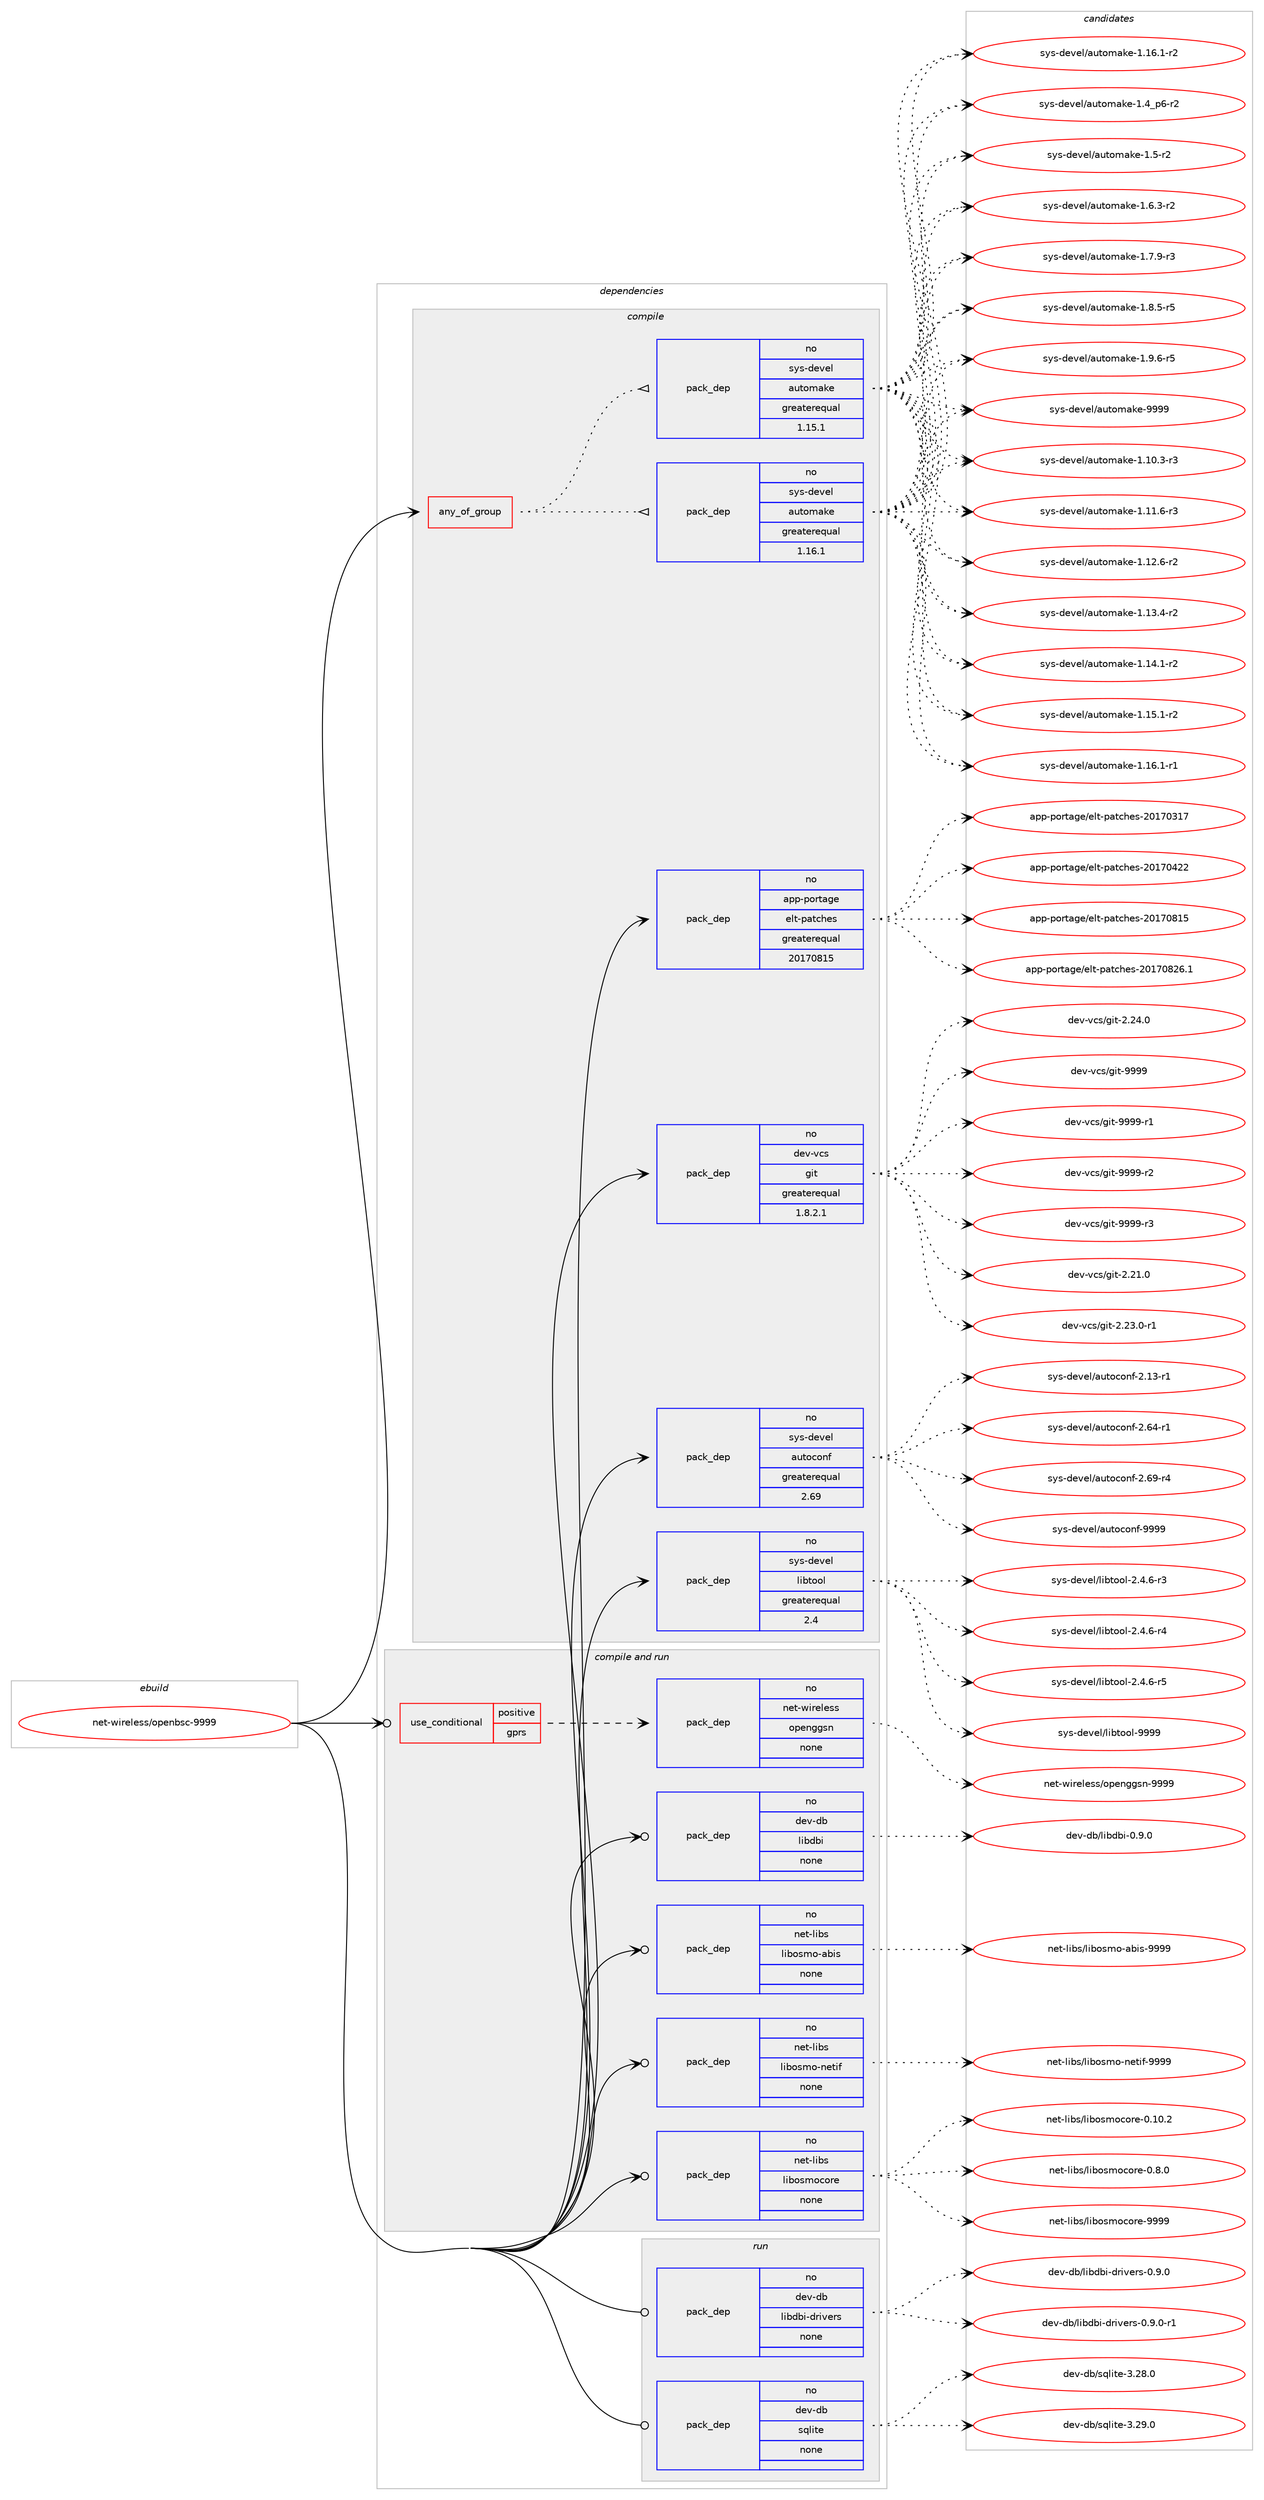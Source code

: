 digraph prolog {

# *************
# Graph options
# *************

newrank=true;
concentrate=true;
compound=true;
graph [rankdir=LR,fontname=Helvetica,fontsize=10,ranksep=1.5];#, ranksep=2.5, nodesep=0.2];
edge  [arrowhead=vee];
node  [fontname=Helvetica,fontsize=10];

# **********
# The ebuild
# **********

subgraph cluster_leftcol {
color=gray;
rank=same;
label=<<i>ebuild</i>>;
id [label="net-wireless/openbsc-9999", color=red, width=4, href="../net-wireless/openbsc-9999.svg"];
}

# ****************
# The dependencies
# ****************

subgraph cluster_midcol {
color=gray;
label=<<i>dependencies</i>>;
subgraph cluster_compile {
fillcolor="#eeeeee";
style=filled;
label=<<i>compile</i>>;
subgraph any14417 {
dependency844983 [label=<<TABLE BORDER="0" CELLBORDER="1" CELLSPACING="0" CELLPADDING="4"><TR><TD CELLPADDING="10">any_of_group</TD></TR></TABLE>>, shape=none, color=red];subgraph pack623955 {
dependency844984 [label=<<TABLE BORDER="0" CELLBORDER="1" CELLSPACING="0" CELLPADDING="4" WIDTH="220"><TR><TD ROWSPAN="6" CELLPADDING="30">pack_dep</TD></TR><TR><TD WIDTH="110">no</TD></TR><TR><TD>sys-devel</TD></TR><TR><TD>automake</TD></TR><TR><TD>greaterequal</TD></TR><TR><TD>1.16.1</TD></TR></TABLE>>, shape=none, color=blue];
}
dependency844983:e -> dependency844984:w [weight=20,style="dotted",arrowhead="oinv"];
subgraph pack623956 {
dependency844985 [label=<<TABLE BORDER="0" CELLBORDER="1" CELLSPACING="0" CELLPADDING="4" WIDTH="220"><TR><TD ROWSPAN="6" CELLPADDING="30">pack_dep</TD></TR><TR><TD WIDTH="110">no</TD></TR><TR><TD>sys-devel</TD></TR><TR><TD>automake</TD></TR><TR><TD>greaterequal</TD></TR><TR><TD>1.15.1</TD></TR></TABLE>>, shape=none, color=blue];
}
dependency844983:e -> dependency844985:w [weight=20,style="dotted",arrowhead="oinv"];
}
id:e -> dependency844983:w [weight=20,style="solid",arrowhead="vee"];
subgraph pack623957 {
dependency844986 [label=<<TABLE BORDER="0" CELLBORDER="1" CELLSPACING="0" CELLPADDING="4" WIDTH="220"><TR><TD ROWSPAN="6" CELLPADDING="30">pack_dep</TD></TR><TR><TD WIDTH="110">no</TD></TR><TR><TD>app-portage</TD></TR><TR><TD>elt-patches</TD></TR><TR><TD>greaterequal</TD></TR><TR><TD>20170815</TD></TR></TABLE>>, shape=none, color=blue];
}
id:e -> dependency844986:w [weight=20,style="solid",arrowhead="vee"];
subgraph pack623958 {
dependency844987 [label=<<TABLE BORDER="0" CELLBORDER="1" CELLSPACING="0" CELLPADDING="4" WIDTH="220"><TR><TD ROWSPAN="6" CELLPADDING="30">pack_dep</TD></TR><TR><TD WIDTH="110">no</TD></TR><TR><TD>dev-vcs</TD></TR><TR><TD>git</TD></TR><TR><TD>greaterequal</TD></TR><TR><TD>1.8.2.1</TD></TR></TABLE>>, shape=none, color=blue];
}
id:e -> dependency844987:w [weight=20,style="solid",arrowhead="vee"];
subgraph pack623959 {
dependency844988 [label=<<TABLE BORDER="0" CELLBORDER="1" CELLSPACING="0" CELLPADDING="4" WIDTH="220"><TR><TD ROWSPAN="6" CELLPADDING="30">pack_dep</TD></TR><TR><TD WIDTH="110">no</TD></TR><TR><TD>sys-devel</TD></TR><TR><TD>autoconf</TD></TR><TR><TD>greaterequal</TD></TR><TR><TD>2.69</TD></TR></TABLE>>, shape=none, color=blue];
}
id:e -> dependency844988:w [weight=20,style="solid",arrowhead="vee"];
subgraph pack623960 {
dependency844989 [label=<<TABLE BORDER="0" CELLBORDER="1" CELLSPACING="0" CELLPADDING="4" WIDTH="220"><TR><TD ROWSPAN="6" CELLPADDING="30">pack_dep</TD></TR><TR><TD WIDTH="110">no</TD></TR><TR><TD>sys-devel</TD></TR><TR><TD>libtool</TD></TR><TR><TD>greaterequal</TD></TR><TR><TD>2.4</TD></TR></TABLE>>, shape=none, color=blue];
}
id:e -> dependency844989:w [weight=20,style="solid",arrowhead="vee"];
}
subgraph cluster_compileandrun {
fillcolor="#eeeeee";
style=filled;
label=<<i>compile and run</i>>;
subgraph cond206108 {
dependency844990 [label=<<TABLE BORDER="0" CELLBORDER="1" CELLSPACING="0" CELLPADDING="4"><TR><TD ROWSPAN="3" CELLPADDING="10">use_conditional</TD></TR><TR><TD>positive</TD></TR><TR><TD>gprs</TD></TR></TABLE>>, shape=none, color=red];
subgraph pack623961 {
dependency844991 [label=<<TABLE BORDER="0" CELLBORDER="1" CELLSPACING="0" CELLPADDING="4" WIDTH="220"><TR><TD ROWSPAN="6" CELLPADDING="30">pack_dep</TD></TR><TR><TD WIDTH="110">no</TD></TR><TR><TD>net-wireless</TD></TR><TR><TD>openggsn</TD></TR><TR><TD>none</TD></TR><TR><TD></TD></TR></TABLE>>, shape=none, color=blue];
}
dependency844990:e -> dependency844991:w [weight=20,style="dashed",arrowhead="vee"];
}
id:e -> dependency844990:w [weight=20,style="solid",arrowhead="odotvee"];
subgraph pack623962 {
dependency844992 [label=<<TABLE BORDER="0" CELLBORDER="1" CELLSPACING="0" CELLPADDING="4" WIDTH="220"><TR><TD ROWSPAN="6" CELLPADDING="30">pack_dep</TD></TR><TR><TD WIDTH="110">no</TD></TR><TR><TD>dev-db</TD></TR><TR><TD>libdbi</TD></TR><TR><TD>none</TD></TR><TR><TD></TD></TR></TABLE>>, shape=none, color=blue];
}
id:e -> dependency844992:w [weight=20,style="solid",arrowhead="odotvee"];
subgraph pack623963 {
dependency844993 [label=<<TABLE BORDER="0" CELLBORDER="1" CELLSPACING="0" CELLPADDING="4" WIDTH="220"><TR><TD ROWSPAN="6" CELLPADDING="30">pack_dep</TD></TR><TR><TD WIDTH="110">no</TD></TR><TR><TD>net-libs</TD></TR><TR><TD>libosmo-abis</TD></TR><TR><TD>none</TD></TR><TR><TD></TD></TR></TABLE>>, shape=none, color=blue];
}
id:e -> dependency844993:w [weight=20,style="solid",arrowhead="odotvee"];
subgraph pack623964 {
dependency844994 [label=<<TABLE BORDER="0" CELLBORDER="1" CELLSPACING="0" CELLPADDING="4" WIDTH="220"><TR><TD ROWSPAN="6" CELLPADDING="30">pack_dep</TD></TR><TR><TD WIDTH="110">no</TD></TR><TR><TD>net-libs</TD></TR><TR><TD>libosmo-netif</TD></TR><TR><TD>none</TD></TR><TR><TD></TD></TR></TABLE>>, shape=none, color=blue];
}
id:e -> dependency844994:w [weight=20,style="solid",arrowhead="odotvee"];
subgraph pack623965 {
dependency844995 [label=<<TABLE BORDER="0" CELLBORDER="1" CELLSPACING="0" CELLPADDING="4" WIDTH="220"><TR><TD ROWSPAN="6" CELLPADDING="30">pack_dep</TD></TR><TR><TD WIDTH="110">no</TD></TR><TR><TD>net-libs</TD></TR><TR><TD>libosmocore</TD></TR><TR><TD>none</TD></TR><TR><TD></TD></TR></TABLE>>, shape=none, color=blue];
}
id:e -> dependency844995:w [weight=20,style="solid",arrowhead="odotvee"];
}
subgraph cluster_run {
fillcolor="#eeeeee";
style=filled;
label=<<i>run</i>>;
subgraph pack623966 {
dependency844996 [label=<<TABLE BORDER="0" CELLBORDER="1" CELLSPACING="0" CELLPADDING="4" WIDTH="220"><TR><TD ROWSPAN="6" CELLPADDING="30">pack_dep</TD></TR><TR><TD WIDTH="110">no</TD></TR><TR><TD>dev-db</TD></TR><TR><TD>libdbi-drivers</TD></TR><TR><TD>none</TD></TR><TR><TD></TD></TR></TABLE>>, shape=none, color=blue];
}
id:e -> dependency844996:w [weight=20,style="solid",arrowhead="odot"];
subgraph pack623967 {
dependency844997 [label=<<TABLE BORDER="0" CELLBORDER="1" CELLSPACING="0" CELLPADDING="4" WIDTH="220"><TR><TD ROWSPAN="6" CELLPADDING="30">pack_dep</TD></TR><TR><TD WIDTH="110">no</TD></TR><TR><TD>dev-db</TD></TR><TR><TD>sqlite</TD></TR><TR><TD>none</TD></TR><TR><TD></TD></TR></TABLE>>, shape=none, color=blue];
}
id:e -> dependency844997:w [weight=20,style="solid",arrowhead="odot"];
}
}

# **************
# The candidates
# **************

subgraph cluster_choices {
rank=same;
color=gray;
label=<<i>candidates</i>>;

subgraph choice623955 {
color=black;
nodesep=1;
choice11512111545100101118101108479711711611110997107101454946494846514511451 [label="sys-devel/automake-1.10.3-r3", color=red, width=4,href="../sys-devel/automake-1.10.3-r3.svg"];
choice11512111545100101118101108479711711611110997107101454946494946544511451 [label="sys-devel/automake-1.11.6-r3", color=red, width=4,href="../sys-devel/automake-1.11.6-r3.svg"];
choice11512111545100101118101108479711711611110997107101454946495046544511450 [label="sys-devel/automake-1.12.6-r2", color=red, width=4,href="../sys-devel/automake-1.12.6-r2.svg"];
choice11512111545100101118101108479711711611110997107101454946495146524511450 [label="sys-devel/automake-1.13.4-r2", color=red, width=4,href="../sys-devel/automake-1.13.4-r2.svg"];
choice11512111545100101118101108479711711611110997107101454946495246494511450 [label="sys-devel/automake-1.14.1-r2", color=red, width=4,href="../sys-devel/automake-1.14.1-r2.svg"];
choice11512111545100101118101108479711711611110997107101454946495346494511450 [label="sys-devel/automake-1.15.1-r2", color=red, width=4,href="../sys-devel/automake-1.15.1-r2.svg"];
choice11512111545100101118101108479711711611110997107101454946495446494511449 [label="sys-devel/automake-1.16.1-r1", color=red, width=4,href="../sys-devel/automake-1.16.1-r1.svg"];
choice11512111545100101118101108479711711611110997107101454946495446494511450 [label="sys-devel/automake-1.16.1-r2", color=red, width=4,href="../sys-devel/automake-1.16.1-r2.svg"];
choice115121115451001011181011084797117116111109971071014549465295112544511450 [label="sys-devel/automake-1.4_p6-r2", color=red, width=4,href="../sys-devel/automake-1.4_p6-r2.svg"];
choice11512111545100101118101108479711711611110997107101454946534511450 [label="sys-devel/automake-1.5-r2", color=red, width=4,href="../sys-devel/automake-1.5-r2.svg"];
choice115121115451001011181011084797117116111109971071014549465446514511450 [label="sys-devel/automake-1.6.3-r2", color=red, width=4,href="../sys-devel/automake-1.6.3-r2.svg"];
choice115121115451001011181011084797117116111109971071014549465546574511451 [label="sys-devel/automake-1.7.9-r3", color=red, width=4,href="../sys-devel/automake-1.7.9-r3.svg"];
choice115121115451001011181011084797117116111109971071014549465646534511453 [label="sys-devel/automake-1.8.5-r5", color=red, width=4,href="../sys-devel/automake-1.8.5-r5.svg"];
choice115121115451001011181011084797117116111109971071014549465746544511453 [label="sys-devel/automake-1.9.6-r5", color=red, width=4,href="../sys-devel/automake-1.9.6-r5.svg"];
choice115121115451001011181011084797117116111109971071014557575757 [label="sys-devel/automake-9999", color=red, width=4,href="../sys-devel/automake-9999.svg"];
dependency844984:e -> choice11512111545100101118101108479711711611110997107101454946494846514511451:w [style=dotted,weight="100"];
dependency844984:e -> choice11512111545100101118101108479711711611110997107101454946494946544511451:w [style=dotted,weight="100"];
dependency844984:e -> choice11512111545100101118101108479711711611110997107101454946495046544511450:w [style=dotted,weight="100"];
dependency844984:e -> choice11512111545100101118101108479711711611110997107101454946495146524511450:w [style=dotted,weight="100"];
dependency844984:e -> choice11512111545100101118101108479711711611110997107101454946495246494511450:w [style=dotted,weight="100"];
dependency844984:e -> choice11512111545100101118101108479711711611110997107101454946495346494511450:w [style=dotted,weight="100"];
dependency844984:e -> choice11512111545100101118101108479711711611110997107101454946495446494511449:w [style=dotted,weight="100"];
dependency844984:e -> choice11512111545100101118101108479711711611110997107101454946495446494511450:w [style=dotted,weight="100"];
dependency844984:e -> choice115121115451001011181011084797117116111109971071014549465295112544511450:w [style=dotted,weight="100"];
dependency844984:e -> choice11512111545100101118101108479711711611110997107101454946534511450:w [style=dotted,weight="100"];
dependency844984:e -> choice115121115451001011181011084797117116111109971071014549465446514511450:w [style=dotted,weight="100"];
dependency844984:e -> choice115121115451001011181011084797117116111109971071014549465546574511451:w [style=dotted,weight="100"];
dependency844984:e -> choice115121115451001011181011084797117116111109971071014549465646534511453:w [style=dotted,weight="100"];
dependency844984:e -> choice115121115451001011181011084797117116111109971071014549465746544511453:w [style=dotted,weight="100"];
dependency844984:e -> choice115121115451001011181011084797117116111109971071014557575757:w [style=dotted,weight="100"];
}
subgraph choice623956 {
color=black;
nodesep=1;
choice11512111545100101118101108479711711611110997107101454946494846514511451 [label="sys-devel/automake-1.10.3-r3", color=red, width=4,href="../sys-devel/automake-1.10.3-r3.svg"];
choice11512111545100101118101108479711711611110997107101454946494946544511451 [label="sys-devel/automake-1.11.6-r3", color=red, width=4,href="../sys-devel/automake-1.11.6-r3.svg"];
choice11512111545100101118101108479711711611110997107101454946495046544511450 [label="sys-devel/automake-1.12.6-r2", color=red, width=4,href="../sys-devel/automake-1.12.6-r2.svg"];
choice11512111545100101118101108479711711611110997107101454946495146524511450 [label="sys-devel/automake-1.13.4-r2", color=red, width=4,href="../sys-devel/automake-1.13.4-r2.svg"];
choice11512111545100101118101108479711711611110997107101454946495246494511450 [label="sys-devel/automake-1.14.1-r2", color=red, width=4,href="../sys-devel/automake-1.14.1-r2.svg"];
choice11512111545100101118101108479711711611110997107101454946495346494511450 [label="sys-devel/automake-1.15.1-r2", color=red, width=4,href="../sys-devel/automake-1.15.1-r2.svg"];
choice11512111545100101118101108479711711611110997107101454946495446494511449 [label="sys-devel/automake-1.16.1-r1", color=red, width=4,href="../sys-devel/automake-1.16.1-r1.svg"];
choice11512111545100101118101108479711711611110997107101454946495446494511450 [label="sys-devel/automake-1.16.1-r2", color=red, width=4,href="../sys-devel/automake-1.16.1-r2.svg"];
choice115121115451001011181011084797117116111109971071014549465295112544511450 [label="sys-devel/automake-1.4_p6-r2", color=red, width=4,href="../sys-devel/automake-1.4_p6-r2.svg"];
choice11512111545100101118101108479711711611110997107101454946534511450 [label="sys-devel/automake-1.5-r2", color=red, width=4,href="../sys-devel/automake-1.5-r2.svg"];
choice115121115451001011181011084797117116111109971071014549465446514511450 [label="sys-devel/automake-1.6.3-r2", color=red, width=4,href="../sys-devel/automake-1.6.3-r2.svg"];
choice115121115451001011181011084797117116111109971071014549465546574511451 [label="sys-devel/automake-1.7.9-r3", color=red, width=4,href="../sys-devel/automake-1.7.9-r3.svg"];
choice115121115451001011181011084797117116111109971071014549465646534511453 [label="sys-devel/automake-1.8.5-r5", color=red, width=4,href="../sys-devel/automake-1.8.5-r5.svg"];
choice115121115451001011181011084797117116111109971071014549465746544511453 [label="sys-devel/automake-1.9.6-r5", color=red, width=4,href="../sys-devel/automake-1.9.6-r5.svg"];
choice115121115451001011181011084797117116111109971071014557575757 [label="sys-devel/automake-9999", color=red, width=4,href="../sys-devel/automake-9999.svg"];
dependency844985:e -> choice11512111545100101118101108479711711611110997107101454946494846514511451:w [style=dotted,weight="100"];
dependency844985:e -> choice11512111545100101118101108479711711611110997107101454946494946544511451:w [style=dotted,weight="100"];
dependency844985:e -> choice11512111545100101118101108479711711611110997107101454946495046544511450:w [style=dotted,weight="100"];
dependency844985:e -> choice11512111545100101118101108479711711611110997107101454946495146524511450:w [style=dotted,weight="100"];
dependency844985:e -> choice11512111545100101118101108479711711611110997107101454946495246494511450:w [style=dotted,weight="100"];
dependency844985:e -> choice11512111545100101118101108479711711611110997107101454946495346494511450:w [style=dotted,weight="100"];
dependency844985:e -> choice11512111545100101118101108479711711611110997107101454946495446494511449:w [style=dotted,weight="100"];
dependency844985:e -> choice11512111545100101118101108479711711611110997107101454946495446494511450:w [style=dotted,weight="100"];
dependency844985:e -> choice115121115451001011181011084797117116111109971071014549465295112544511450:w [style=dotted,weight="100"];
dependency844985:e -> choice11512111545100101118101108479711711611110997107101454946534511450:w [style=dotted,weight="100"];
dependency844985:e -> choice115121115451001011181011084797117116111109971071014549465446514511450:w [style=dotted,weight="100"];
dependency844985:e -> choice115121115451001011181011084797117116111109971071014549465546574511451:w [style=dotted,weight="100"];
dependency844985:e -> choice115121115451001011181011084797117116111109971071014549465646534511453:w [style=dotted,weight="100"];
dependency844985:e -> choice115121115451001011181011084797117116111109971071014549465746544511453:w [style=dotted,weight="100"];
dependency844985:e -> choice115121115451001011181011084797117116111109971071014557575757:w [style=dotted,weight="100"];
}
subgraph choice623957 {
color=black;
nodesep=1;
choice97112112451121111141169710310147101108116451129711699104101115455048495548514955 [label="app-portage/elt-patches-20170317", color=red, width=4,href="../app-portage/elt-patches-20170317.svg"];
choice97112112451121111141169710310147101108116451129711699104101115455048495548525050 [label="app-portage/elt-patches-20170422", color=red, width=4,href="../app-portage/elt-patches-20170422.svg"];
choice97112112451121111141169710310147101108116451129711699104101115455048495548564953 [label="app-portage/elt-patches-20170815", color=red, width=4,href="../app-portage/elt-patches-20170815.svg"];
choice971121124511211111411697103101471011081164511297116991041011154550484955485650544649 [label="app-portage/elt-patches-20170826.1", color=red, width=4,href="../app-portage/elt-patches-20170826.1.svg"];
dependency844986:e -> choice97112112451121111141169710310147101108116451129711699104101115455048495548514955:w [style=dotted,weight="100"];
dependency844986:e -> choice97112112451121111141169710310147101108116451129711699104101115455048495548525050:w [style=dotted,weight="100"];
dependency844986:e -> choice97112112451121111141169710310147101108116451129711699104101115455048495548564953:w [style=dotted,weight="100"];
dependency844986:e -> choice971121124511211111411697103101471011081164511297116991041011154550484955485650544649:w [style=dotted,weight="100"];
}
subgraph choice623958 {
color=black;
nodesep=1;
choice10010111845118991154710310511645504650494648 [label="dev-vcs/git-2.21.0", color=red, width=4,href="../dev-vcs/git-2.21.0.svg"];
choice100101118451189911547103105116455046505146484511449 [label="dev-vcs/git-2.23.0-r1", color=red, width=4,href="../dev-vcs/git-2.23.0-r1.svg"];
choice10010111845118991154710310511645504650524648 [label="dev-vcs/git-2.24.0", color=red, width=4,href="../dev-vcs/git-2.24.0.svg"];
choice1001011184511899115471031051164557575757 [label="dev-vcs/git-9999", color=red, width=4,href="../dev-vcs/git-9999.svg"];
choice10010111845118991154710310511645575757574511449 [label="dev-vcs/git-9999-r1", color=red, width=4,href="../dev-vcs/git-9999-r1.svg"];
choice10010111845118991154710310511645575757574511450 [label="dev-vcs/git-9999-r2", color=red, width=4,href="../dev-vcs/git-9999-r2.svg"];
choice10010111845118991154710310511645575757574511451 [label="dev-vcs/git-9999-r3", color=red, width=4,href="../dev-vcs/git-9999-r3.svg"];
dependency844987:e -> choice10010111845118991154710310511645504650494648:w [style=dotted,weight="100"];
dependency844987:e -> choice100101118451189911547103105116455046505146484511449:w [style=dotted,weight="100"];
dependency844987:e -> choice10010111845118991154710310511645504650524648:w [style=dotted,weight="100"];
dependency844987:e -> choice1001011184511899115471031051164557575757:w [style=dotted,weight="100"];
dependency844987:e -> choice10010111845118991154710310511645575757574511449:w [style=dotted,weight="100"];
dependency844987:e -> choice10010111845118991154710310511645575757574511450:w [style=dotted,weight="100"];
dependency844987:e -> choice10010111845118991154710310511645575757574511451:w [style=dotted,weight="100"];
}
subgraph choice623959 {
color=black;
nodesep=1;
choice1151211154510010111810110847971171161119911111010245504649514511449 [label="sys-devel/autoconf-2.13-r1", color=red, width=4,href="../sys-devel/autoconf-2.13-r1.svg"];
choice1151211154510010111810110847971171161119911111010245504654524511449 [label="sys-devel/autoconf-2.64-r1", color=red, width=4,href="../sys-devel/autoconf-2.64-r1.svg"];
choice1151211154510010111810110847971171161119911111010245504654574511452 [label="sys-devel/autoconf-2.69-r4", color=red, width=4,href="../sys-devel/autoconf-2.69-r4.svg"];
choice115121115451001011181011084797117116111991111101024557575757 [label="sys-devel/autoconf-9999", color=red, width=4,href="../sys-devel/autoconf-9999.svg"];
dependency844988:e -> choice1151211154510010111810110847971171161119911111010245504649514511449:w [style=dotted,weight="100"];
dependency844988:e -> choice1151211154510010111810110847971171161119911111010245504654524511449:w [style=dotted,weight="100"];
dependency844988:e -> choice1151211154510010111810110847971171161119911111010245504654574511452:w [style=dotted,weight="100"];
dependency844988:e -> choice115121115451001011181011084797117116111991111101024557575757:w [style=dotted,weight="100"];
}
subgraph choice623960 {
color=black;
nodesep=1;
choice1151211154510010111810110847108105981161111111084550465246544511451 [label="sys-devel/libtool-2.4.6-r3", color=red, width=4,href="../sys-devel/libtool-2.4.6-r3.svg"];
choice1151211154510010111810110847108105981161111111084550465246544511452 [label="sys-devel/libtool-2.4.6-r4", color=red, width=4,href="../sys-devel/libtool-2.4.6-r4.svg"];
choice1151211154510010111810110847108105981161111111084550465246544511453 [label="sys-devel/libtool-2.4.6-r5", color=red, width=4,href="../sys-devel/libtool-2.4.6-r5.svg"];
choice1151211154510010111810110847108105981161111111084557575757 [label="sys-devel/libtool-9999", color=red, width=4,href="../sys-devel/libtool-9999.svg"];
dependency844989:e -> choice1151211154510010111810110847108105981161111111084550465246544511451:w [style=dotted,weight="100"];
dependency844989:e -> choice1151211154510010111810110847108105981161111111084550465246544511452:w [style=dotted,weight="100"];
dependency844989:e -> choice1151211154510010111810110847108105981161111111084550465246544511453:w [style=dotted,weight="100"];
dependency844989:e -> choice1151211154510010111810110847108105981161111111084557575757:w [style=dotted,weight="100"];
}
subgraph choice623961 {
color=black;
nodesep=1;
choice11010111645119105114101108101115115471111121011101031031151104557575757 [label="net-wireless/openggsn-9999", color=red, width=4,href="../net-wireless/openggsn-9999.svg"];
dependency844991:e -> choice11010111645119105114101108101115115471111121011101031031151104557575757:w [style=dotted,weight="100"];
}
subgraph choice623962 {
color=black;
nodesep=1;
choice1001011184510098471081059810098105454846574648 [label="dev-db/libdbi-0.9.0", color=red, width=4,href="../dev-db/libdbi-0.9.0.svg"];
dependency844992:e -> choice1001011184510098471081059810098105454846574648:w [style=dotted,weight="100"];
}
subgraph choice623963 {
color=black;
nodesep=1;
choice110101116451081059811547108105981111151091114597981051154557575757 [label="net-libs/libosmo-abis-9999", color=red, width=4,href="../net-libs/libosmo-abis-9999.svg"];
dependency844993:e -> choice110101116451081059811547108105981111151091114597981051154557575757:w [style=dotted,weight="100"];
}
subgraph choice623964 {
color=black;
nodesep=1;
choice11010111645108105981154710810598111115109111451101011161051024557575757 [label="net-libs/libosmo-netif-9999", color=red, width=4,href="../net-libs/libosmo-netif-9999.svg"];
dependency844994:e -> choice11010111645108105981154710810598111115109111451101011161051024557575757:w [style=dotted,weight="100"];
}
subgraph choice623965 {
color=black;
nodesep=1;
choice110101116451081059811547108105981111151091119911111410145484649484650 [label="net-libs/libosmocore-0.10.2", color=red, width=4,href="../net-libs/libosmocore-0.10.2.svg"];
choice1101011164510810598115471081059811111510911199111114101454846564648 [label="net-libs/libosmocore-0.8.0", color=red, width=4,href="../net-libs/libosmocore-0.8.0.svg"];
choice11010111645108105981154710810598111115109111991111141014557575757 [label="net-libs/libosmocore-9999", color=red, width=4,href="../net-libs/libosmocore-9999.svg"];
dependency844995:e -> choice110101116451081059811547108105981111151091119911111410145484649484650:w [style=dotted,weight="100"];
dependency844995:e -> choice1101011164510810598115471081059811111510911199111114101454846564648:w [style=dotted,weight="100"];
dependency844995:e -> choice11010111645108105981154710810598111115109111991111141014557575757:w [style=dotted,weight="100"];
}
subgraph choice623966 {
color=black;
nodesep=1;
choice100101118451009847108105981009810545100114105118101114115454846574648 [label="dev-db/libdbi-drivers-0.9.0", color=red, width=4,href="../dev-db/libdbi-drivers-0.9.0.svg"];
choice1001011184510098471081059810098105451001141051181011141154548465746484511449 [label="dev-db/libdbi-drivers-0.9.0-r1", color=red, width=4,href="../dev-db/libdbi-drivers-0.9.0-r1.svg"];
dependency844996:e -> choice100101118451009847108105981009810545100114105118101114115454846574648:w [style=dotted,weight="100"];
dependency844996:e -> choice1001011184510098471081059810098105451001141051181011141154548465746484511449:w [style=dotted,weight="100"];
}
subgraph choice623967 {
color=black;
nodesep=1;
choice10010111845100984711511310810511610145514650564648 [label="dev-db/sqlite-3.28.0", color=red, width=4,href="../dev-db/sqlite-3.28.0.svg"];
choice10010111845100984711511310810511610145514650574648 [label="dev-db/sqlite-3.29.0", color=red, width=4,href="../dev-db/sqlite-3.29.0.svg"];
dependency844997:e -> choice10010111845100984711511310810511610145514650564648:w [style=dotted,weight="100"];
dependency844997:e -> choice10010111845100984711511310810511610145514650574648:w [style=dotted,weight="100"];
}
}

}
